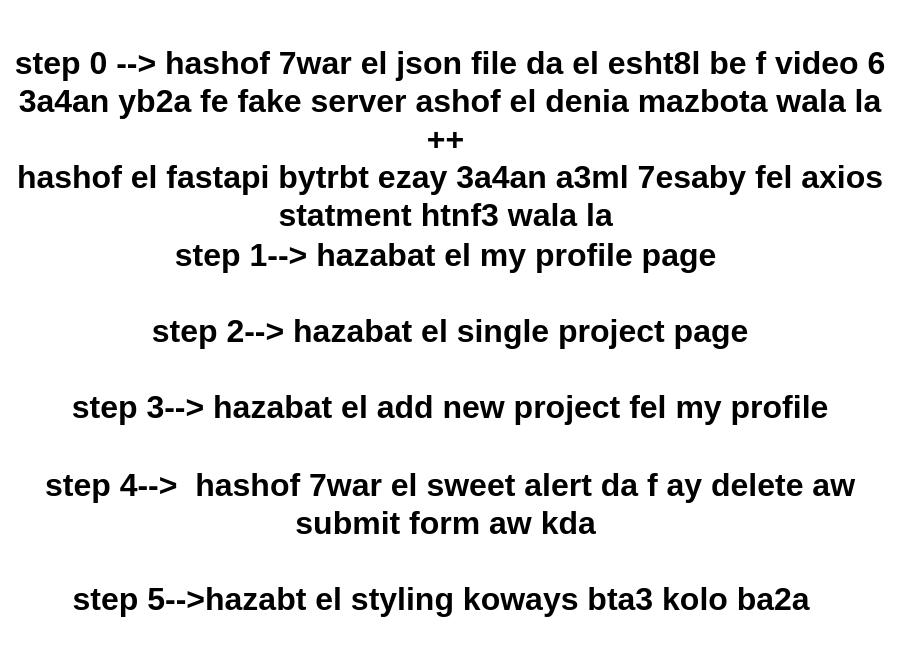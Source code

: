 <mxfile>
    <diagram id="kZdGCUTgBFOBkM-bZj2W" name="Page-1">
        <mxGraphModel dx="748" dy="365" grid="1" gridSize="10" guides="1" tooltips="1" connect="1" arrows="1" fold="1" page="1" pageScale="1" pageWidth="850" pageHeight="1100" math="0" shadow="0">
            <root>
                <mxCell id="0"/>
                <mxCell id="1" parent="0"/>
                <mxCell id="2" value="&lt;b style=&quot;font-size: 16px;&quot;&gt;step 0 --&amp;gt; hashof 7war el json file da el esht8l be f video 6 3a4an yb2a fe fake server ashof el denia mazbota wala la ++&amp;nbsp;&lt;br&gt;hashof el fastapi bytrbt ezay 3a4an a3ml 7esaby fel axios statment htnf3 wala la&amp;nbsp;&lt;br&gt;step 1--&amp;gt; hazabat el my profile page&amp;nbsp;&lt;br&gt;&lt;br&gt;step 2--&amp;gt; hazabat el single project page&lt;br&gt;&amp;nbsp;&lt;br&gt;step 3--&amp;gt; hazabat el add new project fel my profile&lt;br&gt;&lt;br&gt;step 4--&amp;gt;&amp;nbsp; hashof 7war el sweet alert da f ay delete aw submit form aw kda&amp;nbsp;&lt;br&gt;&lt;br&gt;step 5--&amp;gt;hazabt el styling koways bta3 kolo ba2a&amp;nbsp;&amp;nbsp;&lt;/b&gt;" style="text;strokeColor=none;align=center;fillColor=none;html=1;verticalAlign=middle;whiteSpace=wrap;rounded=0;" vertex="1" parent="1">
                    <mxGeometry x="120" y="30" width="450" height="330" as="geometry"/>
                </mxCell>
            </root>
        </mxGraphModel>
    </diagram>
</mxfile>